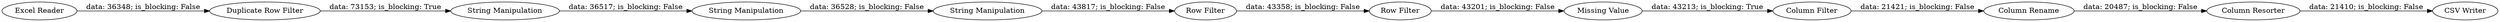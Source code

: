 digraph {
	"8870442773533143895_16" [label="String Manipulation"]
	"8870442773533143895_18" [label="String Manipulation"]
	"8870442773533143895_19" [label="Missing Value"]
	"8870442773533143895_15" [label="CSV Writer"]
	"8870442773533143895_4" [label="Excel Reader"]
	"8870442773533143895_17" [label="String Manipulation"]
	"8870442773533143895_8" [label="Duplicate Row Filter"]
	"8870442773533143895_7" [label="Row Filter"]
	"8870442773533143895_10" [label="Row Filter"]
	"8870442773533143895_13" [label="Column Filter"]
	"8870442773533143895_20" [label="Column Resorter"]
	"8870442773533143895_12" [label="Column Rename"]
	"8870442773533143895_13" -> "8870442773533143895_12" [label="data: 21421; is_blocking: False"]
	"8870442773533143895_12" -> "8870442773533143895_20" [label="data: 20487; is_blocking: False"]
	"8870442773533143895_8" -> "8870442773533143895_16" [label="data: 73153; is_blocking: True"]
	"8870442773533143895_4" -> "8870442773533143895_8" [label="data: 36348; is_blocking: False"]
	"8870442773533143895_10" -> "8870442773533143895_19" [label="data: 43201; is_blocking: False"]
	"8870442773533143895_16" -> "8870442773533143895_17" [label="data: 36517; is_blocking: False"]
	"8870442773533143895_19" -> "8870442773533143895_13" [label="data: 43213; is_blocking: True"]
	"8870442773533143895_17" -> "8870442773533143895_18" [label="data: 36528; is_blocking: False"]
	"8870442773533143895_7" -> "8870442773533143895_10" [label="data: 43358; is_blocking: False"]
	"8870442773533143895_18" -> "8870442773533143895_7" [label="data: 43817; is_blocking: False"]
	"8870442773533143895_20" -> "8870442773533143895_15" [label="data: 21410; is_blocking: False"]
	rankdir=LR
}
